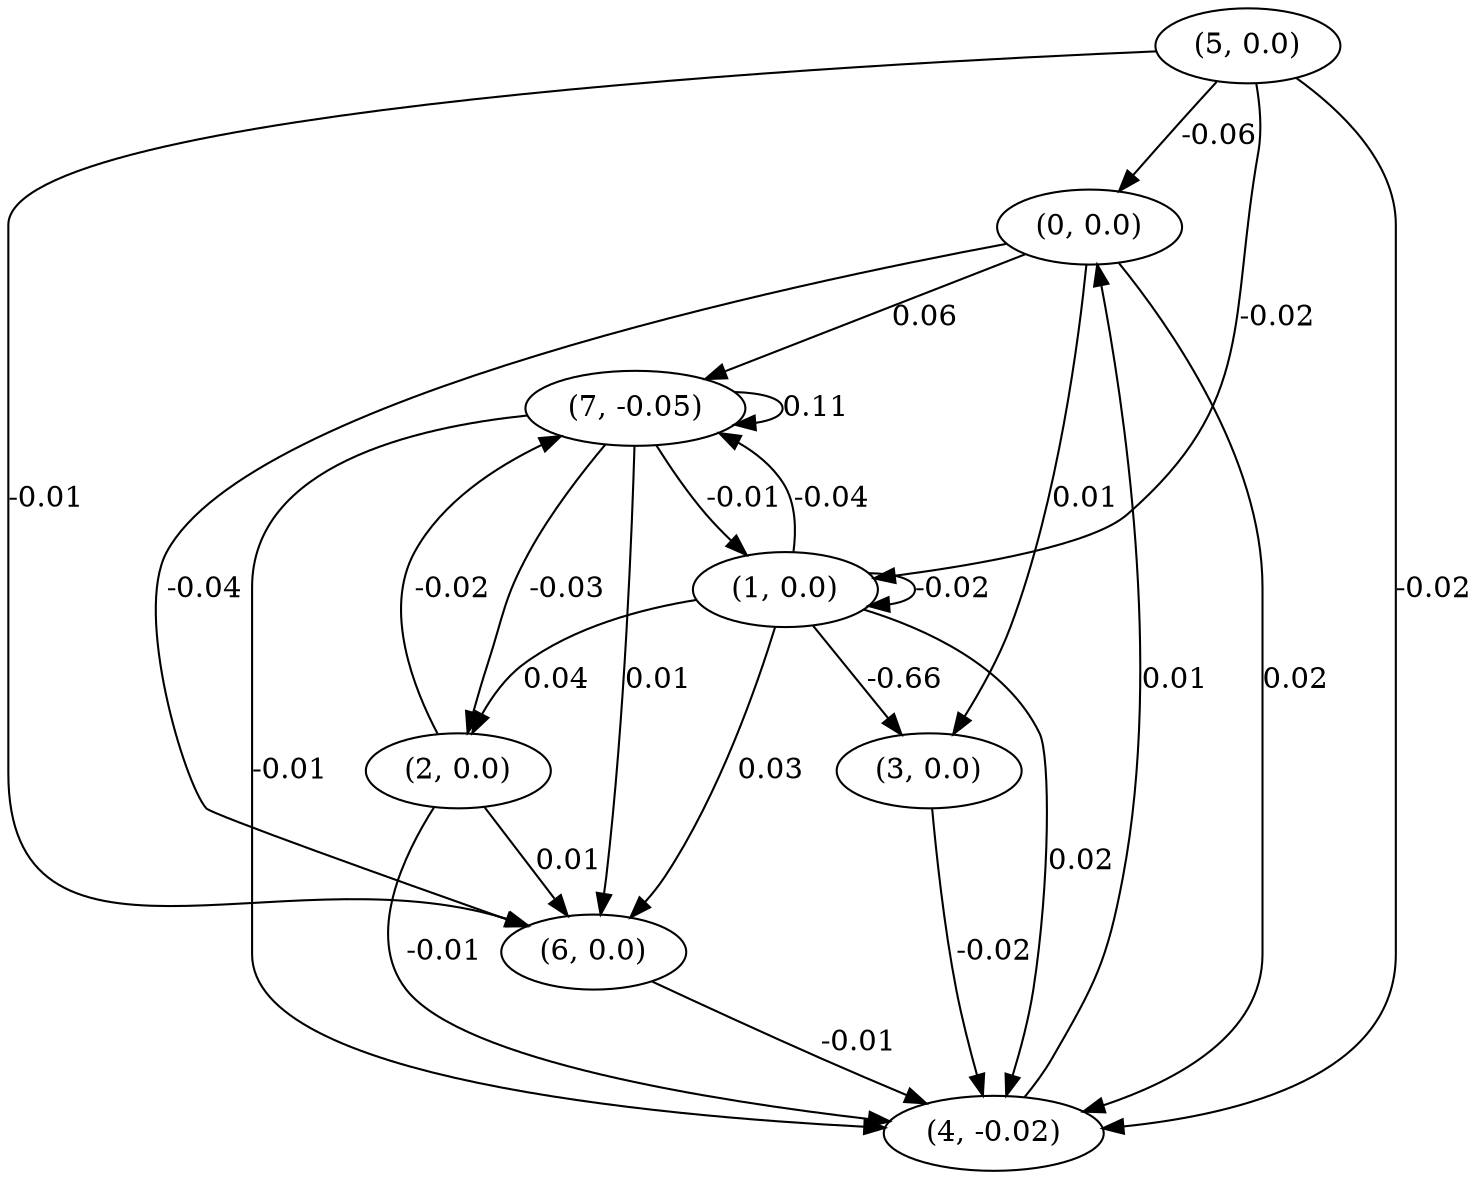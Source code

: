 digraph {
    0 [ label = "(0, 0.0)" ]
    1 [ label = "(1, 0.0)" ]
    2 [ label = "(2, 0.0)" ]
    3 [ label = "(3, 0.0)" ]
    4 [ label = "(4, -0.02)" ]
    5 [ label = "(5, 0.0)" ]
    6 [ label = "(6, 0.0)" ]
    7 [ label = "(7, -0.05)" ]
    1 -> 1 [ label = "-0.02" ]
    7 -> 7 [ label = "0.11" ]
    4 -> 0 [ label = "0.01" ]
    5 -> 0 [ label = "-0.06" ]
    5 -> 1 [ label = "-0.02" ]
    7 -> 1 [ label = "-0.01" ]
    1 -> 2 [ label = "0.04" ]
    7 -> 2 [ label = "-0.03" ]
    0 -> 3 [ label = "0.01" ]
    1 -> 3 [ label = "-0.66" ]
    0 -> 4 [ label = "0.02" ]
    1 -> 4 [ label = "0.02" ]
    2 -> 4 [ label = "-0.01" ]
    3 -> 4 [ label = "-0.02" ]
    5 -> 4 [ label = "-0.02" ]
    6 -> 4 [ label = "-0.01" ]
    7 -> 4 [ label = "-0.01" ]
    0 -> 6 [ label = "-0.04" ]
    1 -> 6 [ label = "0.03" ]
    2 -> 6 [ label = "0.01" ]
    5 -> 6 [ label = "-0.01" ]
    7 -> 6 [ label = "0.01" ]
    0 -> 7 [ label = "0.06" ]
    1 -> 7 [ label = "-0.04" ]
    2 -> 7 [ label = "-0.02" ]
}

